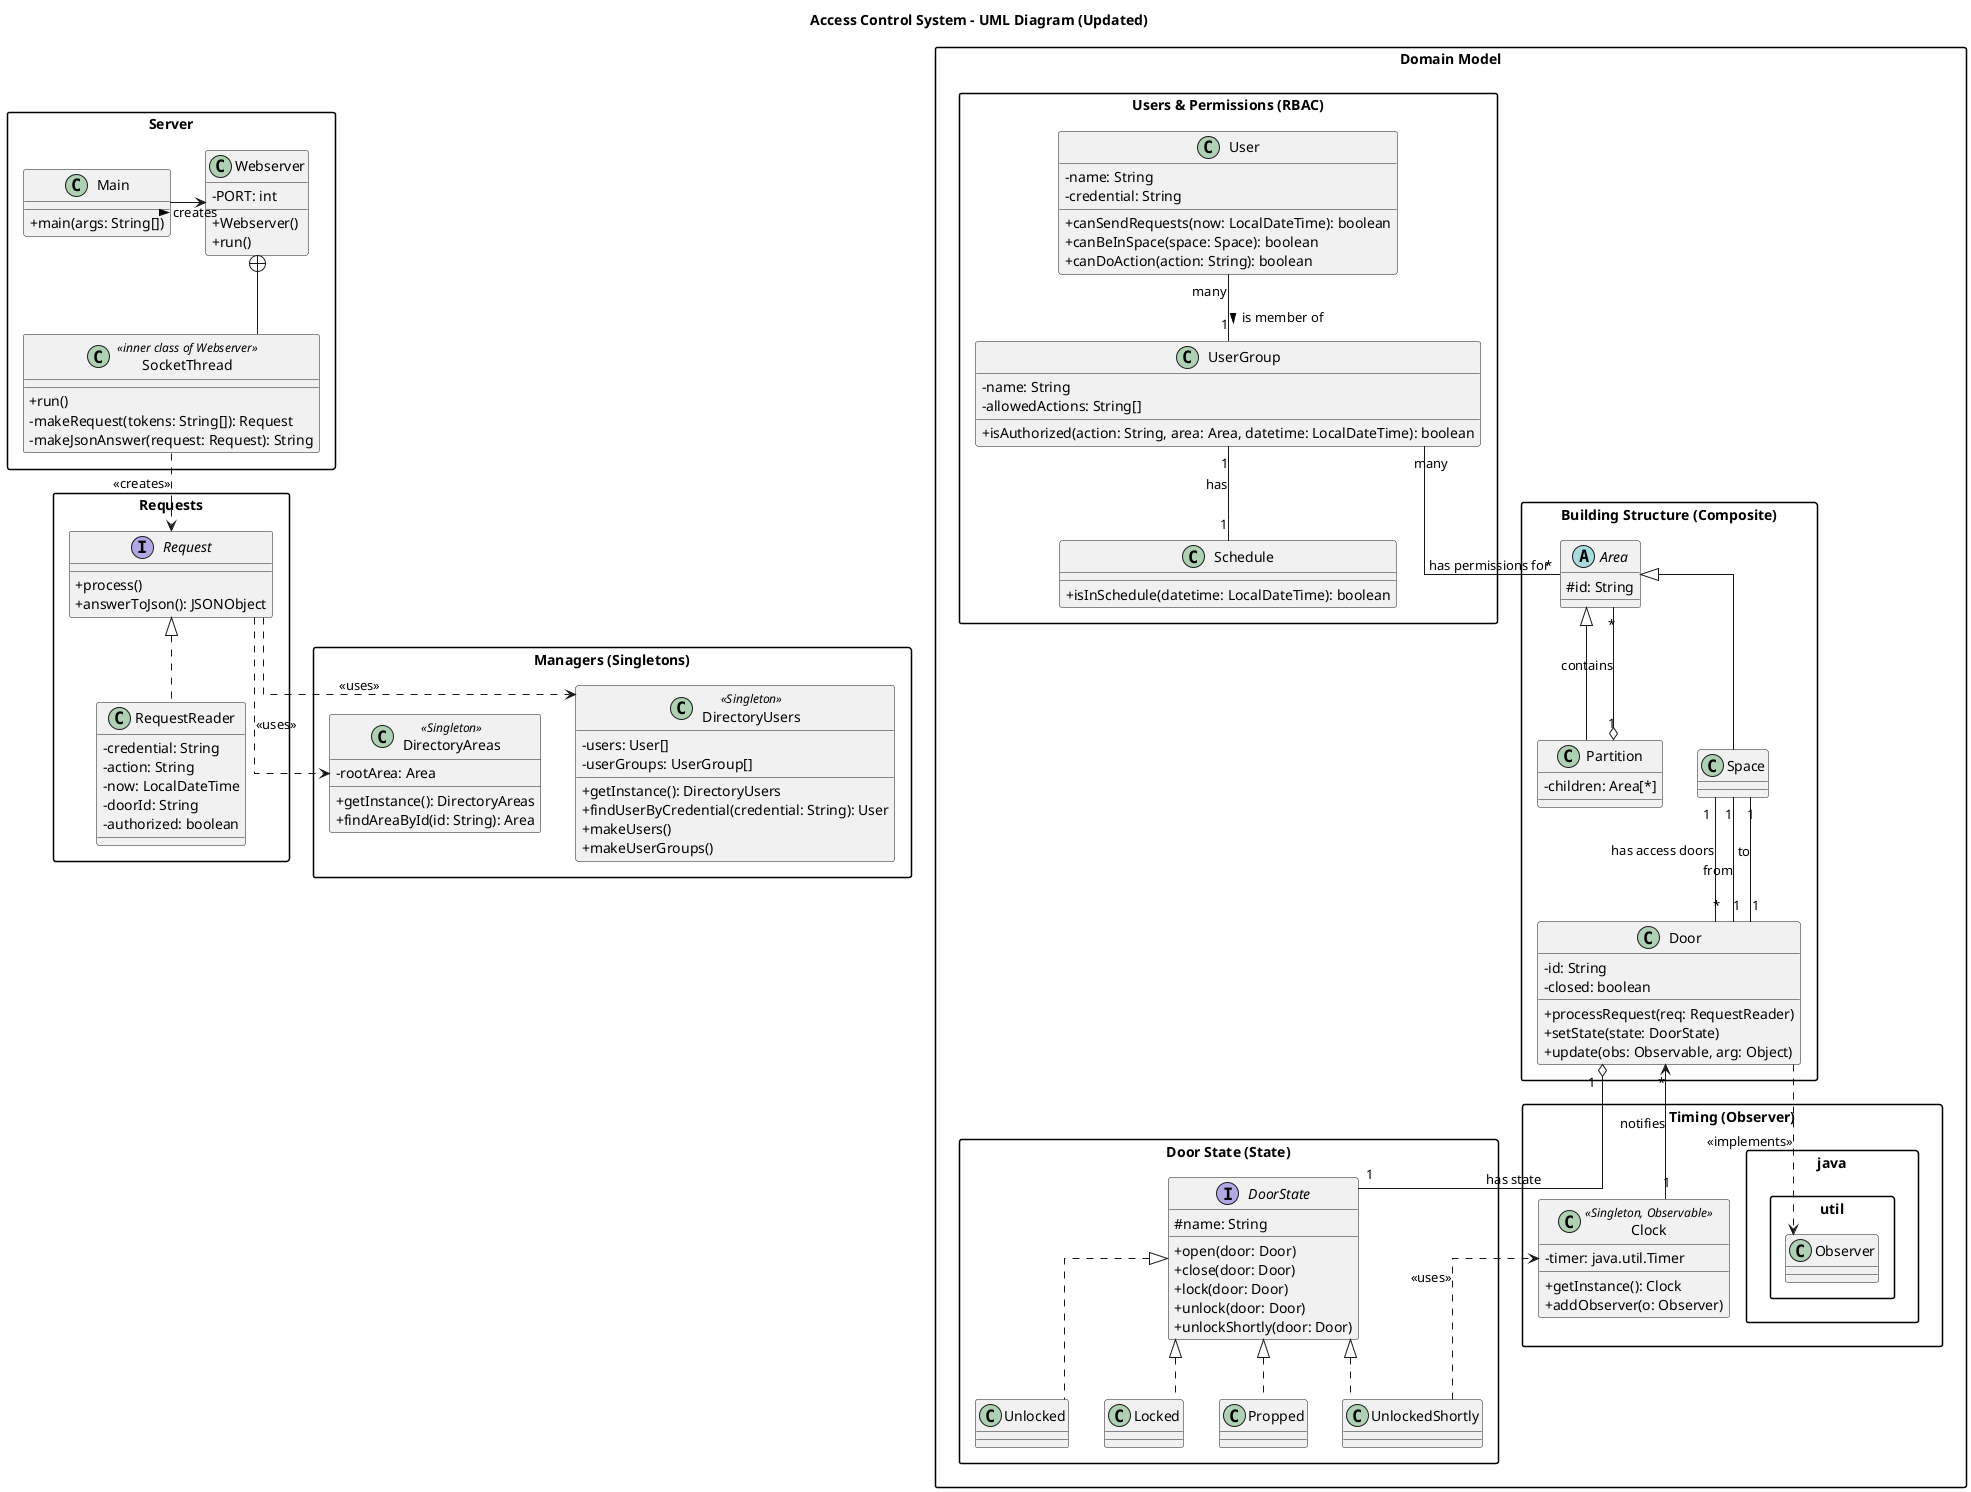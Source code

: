 @startuml
skinparam linetype ortho
skinparam packageStyle rect
skinparam classAttributeIconSize 0

title Access Control System - UML Diagram (Updated)

package "Server" {
  class Main {
    +main(args: String[])
  }

  class Webserver {
    -PORT: int
    +Webserver()
    +run()
  }

  class SocketThread <<inner class of Webserver>> {
    +run()
    -makeRequest(tokens: String[]): Request
    -makeJsonAnswer(request: Request): String
  }

  Main -right-> Webserver : creates >
  Webserver +-- SocketThread
}

package "Managers (Singletons)" {
  class DirectoryUsers <<Singleton>> {
    -users: User[]
    -userGroups: UserGroup[]
    +getInstance(): DirectoryUsers
    +findUserByCredential(credential: String): User
    +makeUsers()
    +makeUserGroups()
  }

  class DirectoryAreas <<Singleton>> {
    -rootArea: Area
    +getInstance(): DirectoryAreas
    +findAreaById(id: String): Area
  }
}

package "Requests" {
  interface Request {
    +process()
    +answerToJson(): JSONObject
  }

  class RequestReader implements Request {
    -credential: String
    -action: String
    -now: LocalDateTime
    -doorId: String
    -authorized: boolean
  }
}

SocketThread ..> Request : <<creates>>
Request ..> DirectoryUsers : <<uses>>
Request ..> DirectoryAreas : <<uses>>

package "Domain Model" {

  package "Building Structure (Composite)" {
    abstract class Area {
      #id: String
    }
    class Partition extends Area {
      -children: Area[*]
    }
    class Space extends Area {}

    class Door {
      -id: String
      -closed: boolean
      +processRequest(req: RequestReader)
      +setState(state: DoorState)
      +update(obs: Observable, arg: Object)
    }

    Partition "1" o-- "*" Area : contains
    Space "1" -- "*" Door : has access doors
    Door "1" -- "1" Space : "from"
    Door "1" -- "1" Space : "to"
  }

  package "Door State (State)" {
    interface DoorState {
      #name: String
      +open(door: Door)
      +close(door: Door)
      +lock(door: Door)
      +unlock(door: Door)
      +unlockShortly(door: Door)
    }

    class Unlocked implements DoorState {}
    class Locked implements DoorState {}
    class Propped implements DoorState {}
    class UnlockedShortly implements DoorState {}

    Door "1" o-- "1" DoorState : has state
  }

  package "Users & Permissions (RBAC)" {
    class User {
      -name: String
      -credential: String
      +canSendRequests(now: LocalDateTime): boolean
      +canBeInSpace(space: Space): boolean
      +canDoAction(action: String): boolean
    }

    class UserGroup {
      -name: String
      -allowedActions: String[]
      +isAuthorized(action: String, area: Area, datetime: LocalDateTime): boolean
    }

    class Schedule {
      +isInSchedule(datetime: LocalDateTime): boolean
    }

    User "many" -- "1" UserGroup : is member of >
    UserGroup "1" -- "1" Schedule : has
    UserGroup "many" -- "*" Area : has permissions for
  }

  package "Timing (Observer)" {
    class Clock <<Singleton, Observable>> {
        - timer: java.util.Timer
        +getInstance(): Clock
        +addObserver(o: Observer)
    }
    Door ..> java.util.Observer : <<implements>>
  }
  Clock "1" --> "*" Door : notifies
  UnlockedShortly ..> Clock : <<uses>>
}

@enduml